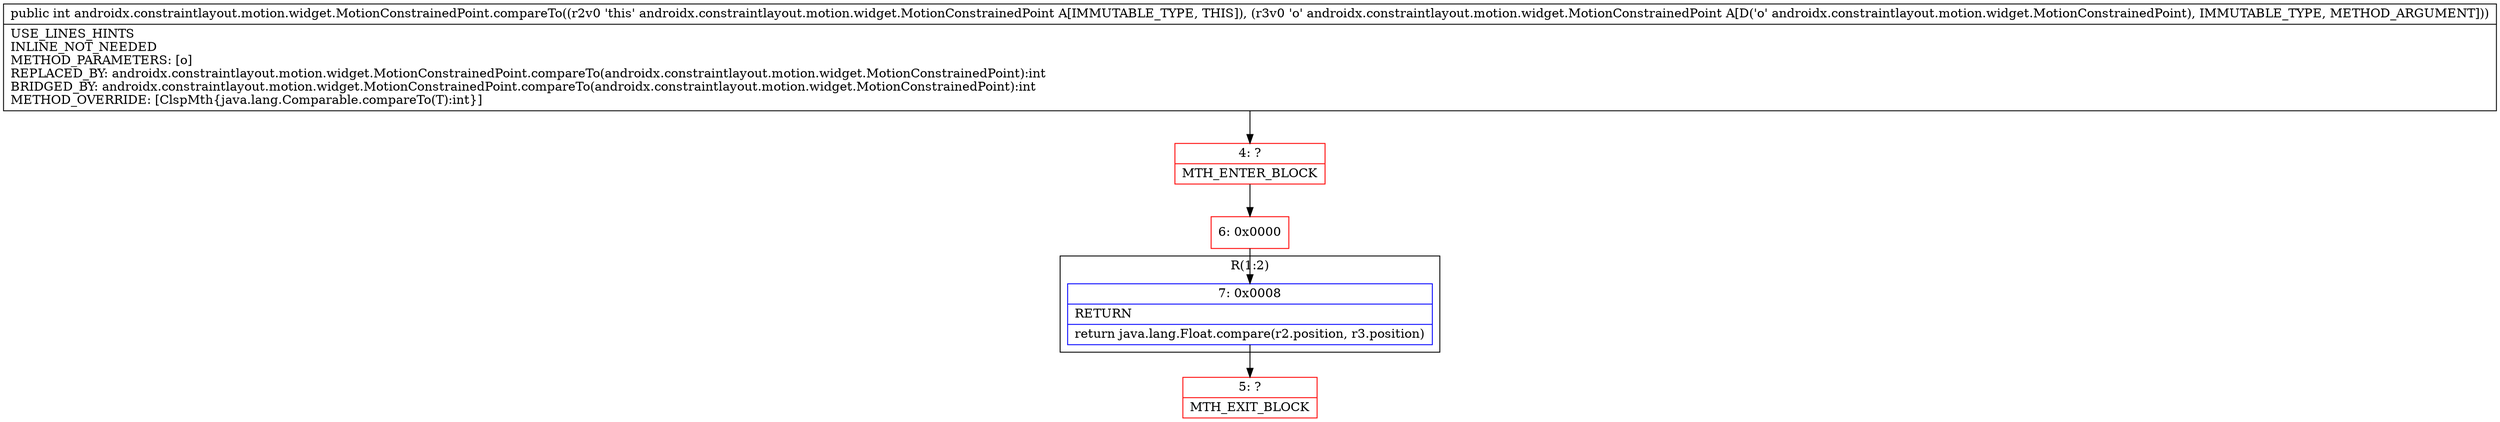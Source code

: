 digraph "CFG forandroidx.constraintlayout.motion.widget.MotionConstrainedPoint.compareTo(Landroidx\/constraintlayout\/motion\/widget\/MotionConstrainedPoint;)I" {
subgraph cluster_Region_1149689366 {
label = "R(1:2)";
node [shape=record,color=blue];
Node_7 [shape=record,label="{7\:\ 0x0008|RETURN\l|return java.lang.Float.compare(r2.position, r3.position)\l}"];
}
Node_4 [shape=record,color=red,label="{4\:\ ?|MTH_ENTER_BLOCK\l}"];
Node_6 [shape=record,color=red,label="{6\:\ 0x0000}"];
Node_5 [shape=record,color=red,label="{5\:\ ?|MTH_EXIT_BLOCK\l}"];
MethodNode[shape=record,label="{public int androidx.constraintlayout.motion.widget.MotionConstrainedPoint.compareTo((r2v0 'this' androidx.constraintlayout.motion.widget.MotionConstrainedPoint A[IMMUTABLE_TYPE, THIS]), (r3v0 'o' androidx.constraintlayout.motion.widget.MotionConstrainedPoint A[D('o' androidx.constraintlayout.motion.widget.MotionConstrainedPoint), IMMUTABLE_TYPE, METHOD_ARGUMENT]))  | USE_LINES_HINTS\lINLINE_NOT_NEEDED\lMETHOD_PARAMETERS: [o]\lREPLACED_BY: androidx.constraintlayout.motion.widget.MotionConstrainedPoint.compareTo(androidx.constraintlayout.motion.widget.MotionConstrainedPoint):int\lBRIDGED_BY: androidx.constraintlayout.motion.widget.MotionConstrainedPoint.compareTo(androidx.constraintlayout.motion.widget.MotionConstrainedPoint):int\lMETHOD_OVERRIDE: [ClspMth\{java.lang.Comparable.compareTo(T):int\}]\l}"];
MethodNode -> Node_4;Node_7 -> Node_5;
Node_4 -> Node_6;
Node_6 -> Node_7;
}

